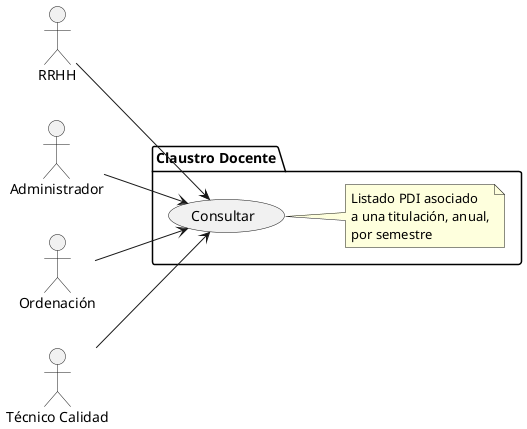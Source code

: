 @startuml
left to right direction

actor "RRHH" as rrhh
actor "Administrador" as admin
actor "Ordenación" as ord
actor "Técnico Calidad" as tec

package "Claustro Docente" as claustroPackage {
    usecase "Consultar" as consClaustro
    note right of consClaustro
        Listado PDI asociado
        a una titulación, anual,
        por semestre
    end note
}

rrhh --> consClaustro
admin --> consClaustro
ord --> consClaustro
tec --> consClaustro
@enduml